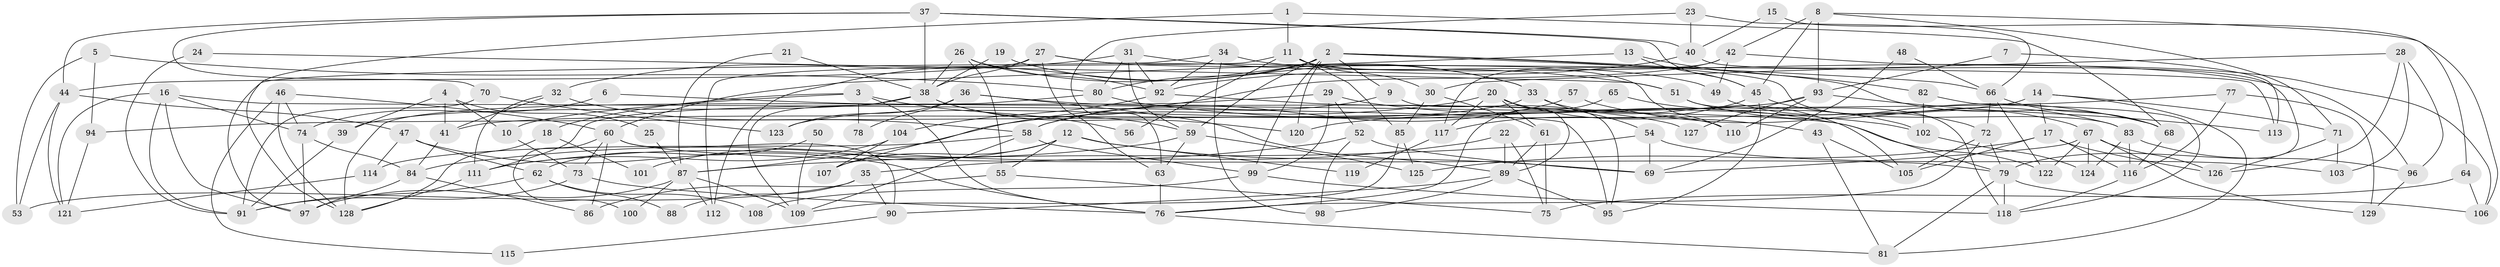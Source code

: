 // Generated by graph-tools (version 1.1) at 2025/01/03/09/25 03:01:59]
// undirected, 129 vertices, 258 edges
graph export_dot {
graph [start="1"]
  node [color=gray90,style=filled];
  1;
  2;
  3;
  4;
  5;
  6;
  7;
  8;
  9;
  10;
  11;
  12;
  13;
  14;
  15;
  16;
  17;
  18;
  19;
  20;
  21;
  22;
  23;
  24;
  25;
  26;
  27;
  28;
  29;
  30;
  31;
  32;
  33;
  34;
  35;
  36;
  37;
  38;
  39;
  40;
  41;
  42;
  43;
  44;
  45;
  46;
  47;
  48;
  49;
  50;
  51;
  52;
  53;
  54;
  55;
  56;
  57;
  58;
  59;
  60;
  61;
  62;
  63;
  64;
  65;
  66;
  67;
  68;
  69;
  70;
  71;
  72;
  73;
  74;
  75;
  76;
  77;
  78;
  79;
  80;
  81;
  82;
  83;
  84;
  85;
  86;
  87;
  88;
  89;
  90;
  91;
  92;
  93;
  94;
  95;
  96;
  97;
  98;
  99;
  100;
  101;
  102;
  103;
  104;
  105;
  106;
  107;
  108;
  109;
  110;
  111;
  112;
  113;
  114;
  115;
  116;
  117;
  118;
  119;
  120;
  121;
  122;
  123;
  124;
  125;
  126;
  127;
  128;
  129;
  1 -- 11;
  1 -- 68;
  1 -- 128;
  2 -- 9;
  2 -- 66;
  2 -- 59;
  2 -- 68;
  2 -- 80;
  2 -- 83;
  2 -- 99;
  2 -- 112;
  2 -- 120;
  3 -- 76;
  3 -- 10;
  3 -- 18;
  3 -- 56;
  3 -- 78;
  4 -- 41;
  4 -- 39;
  4 -- 10;
  4 -- 25;
  5 -- 53;
  5 -- 80;
  5 -- 94;
  6 -- 74;
  6 -- 122;
  7 -- 93;
  7 -- 113;
  8 -- 71;
  8 -- 64;
  8 -- 42;
  8 -- 45;
  8 -- 93;
  9 -- 58;
  9 -- 95;
  10 -- 73;
  11 -- 110;
  11 -- 112;
  11 -- 30;
  11 -- 56;
  11 -- 85;
  12 -- 55;
  12 -- 107;
  12 -- 69;
  12 -- 101;
  12 -- 119;
  13 -- 45;
  13 -- 82;
  13 -- 60;
  14 -- 81;
  14 -- 17;
  14 -- 41;
  14 -- 71;
  15 -- 40;
  15 -- 106;
  16 -- 97;
  16 -- 74;
  16 -- 91;
  16 -- 95;
  16 -- 121;
  17 -- 125;
  17 -- 116;
  17 -- 105;
  17 -- 126;
  18 -- 128;
  18 -- 101;
  19 -- 38;
  19 -- 33;
  20 -- 89;
  20 -- 87;
  20 -- 43;
  20 -- 61;
  20 -- 117;
  21 -- 87;
  21 -- 38;
  22 -- 75;
  22 -- 89;
  22 -- 35;
  23 -- 40;
  23 -- 66;
  23 -- 63;
  24 -- 91;
  24 -- 51;
  25 -- 87;
  26 -- 33;
  26 -- 38;
  26 -- 55;
  26 -- 92;
  27 -- 38;
  27 -- 63;
  27 -- 44;
  27 -- 49;
  27 -- 113;
  28 -- 96;
  28 -- 126;
  28 -- 30;
  28 -- 103;
  29 -- 99;
  29 -- 52;
  29 -- 79;
  29 -- 111;
  30 -- 61;
  30 -- 85;
  31 -- 32;
  31 -- 80;
  31 -- 51;
  31 -- 59;
  31 -- 92;
  32 -- 58;
  32 -- 111;
  32 -- 41;
  33 -- 54;
  33 -- 105;
  33 -- 123;
  34 -- 92;
  34 -- 98;
  34 -- 96;
  34 -- 97;
  35 -- 90;
  35 -- 53;
  35 -- 88;
  36 -- 89;
  36 -- 123;
  36 -- 78;
  36 -- 127;
  37 -- 40;
  37 -- 45;
  37 -- 38;
  37 -- 44;
  37 -- 70;
  38 -- 59;
  38 -- 39;
  38 -- 109;
  38 -- 120;
  39 -- 91;
  40 -- 92;
  40 -- 79;
  41 -- 84;
  42 -- 117;
  42 -- 49;
  42 -- 106;
  42 -- 107;
  43 -- 105;
  43 -- 81;
  44 -- 47;
  44 -- 53;
  44 -- 121;
  45 -- 67;
  45 -- 95;
  45 -- 117;
  46 -- 60;
  46 -- 128;
  46 -- 74;
  46 -- 115;
  47 -- 76;
  47 -- 62;
  47 -- 114;
  48 -- 66;
  48 -- 69;
  49 -- 72;
  50 -- 109;
  50 -- 62;
  51 -- 118;
  51 -- 83;
  52 -- 84;
  52 -- 69;
  52 -- 98;
  54 -- 69;
  54 -- 87;
  54 -- 103;
  55 -- 86;
  55 -- 75;
  57 -- 58;
  57 -- 68;
  58 -- 114;
  58 -- 109;
  58 -- 99;
  59 -- 63;
  59 -- 111;
  59 -- 125;
  60 -- 79;
  60 -- 73;
  60 -- 86;
  60 -- 90;
  60 -- 100;
  61 -- 75;
  61 -- 89;
  62 -- 91;
  62 -- 88;
  62 -- 108;
  63 -- 76;
  64 -- 106;
  64 -- 75;
  65 -- 102;
  65 -- 76;
  66 -- 68;
  66 -- 72;
  66 -- 122;
  67 -- 126;
  67 -- 129;
  67 -- 69;
  67 -- 122;
  67 -- 124;
  68 -- 116;
  70 -- 91;
  70 -- 123;
  71 -- 103;
  71 -- 126;
  72 -- 79;
  72 -- 76;
  72 -- 105;
  73 -- 76;
  73 -- 91;
  74 -- 84;
  74 -- 97;
  76 -- 81;
  77 -- 120;
  77 -- 116;
  77 -- 129;
  79 -- 81;
  79 -- 106;
  79 -- 118;
  80 -- 128;
  80 -- 102;
  82 -- 118;
  82 -- 102;
  83 -- 96;
  83 -- 116;
  83 -- 124;
  84 -- 97;
  84 -- 86;
  85 -- 109;
  85 -- 125;
  87 -- 109;
  87 -- 97;
  87 -- 100;
  87 -- 112;
  89 -- 95;
  89 -- 90;
  89 -- 98;
  90 -- 115;
  92 -- 104;
  92 -- 110;
  93 -- 94;
  93 -- 110;
  93 -- 113;
  93 -- 127;
  94 -- 121;
  96 -- 129;
  99 -- 108;
  99 -- 118;
  102 -- 124;
  104 -- 111;
  104 -- 107;
  111 -- 128;
  114 -- 121;
  116 -- 118;
  117 -- 119;
}
